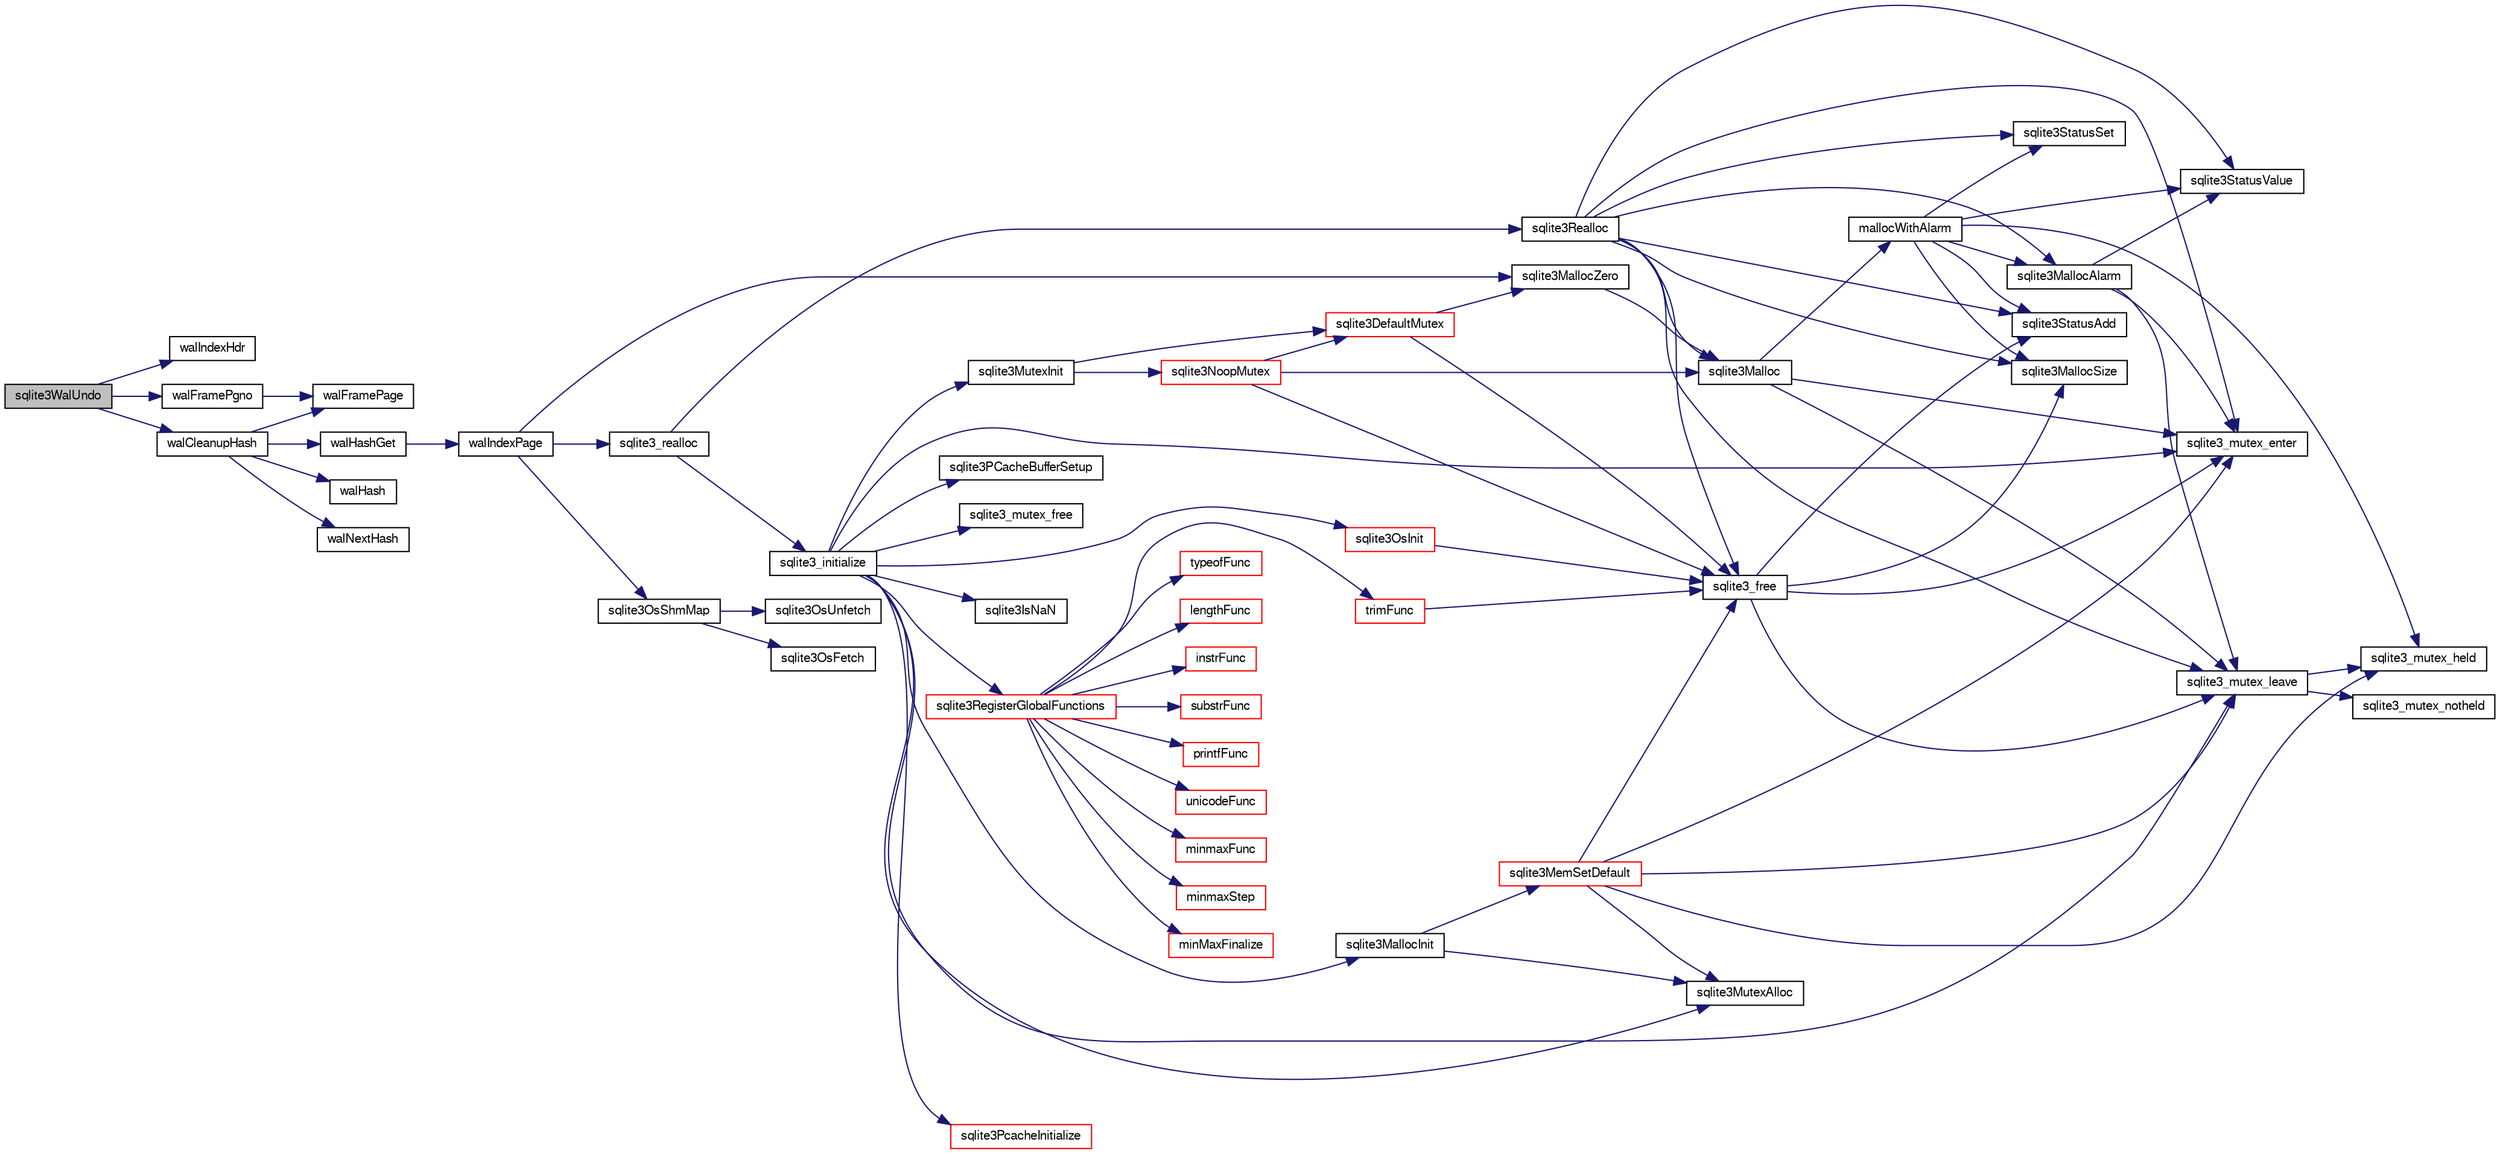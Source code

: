 digraph "sqlite3WalUndo"
{
  edge [fontname="FreeSans",fontsize="10",labelfontname="FreeSans",labelfontsize="10"];
  node [fontname="FreeSans",fontsize="10",shape=record];
  rankdir="LR";
  Node815518 [label="sqlite3WalUndo",height=0.2,width=0.4,color="black", fillcolor="grey75", style="filled", fontcolor="black"];
  Node815518 -> Node815519 [color="midnightblue",fontsize="10",style="solid",fontname="FreeSans"];
  Node815519 [label="walIndexHdr",height=0.2,width=0.4,color="black", fillcolor="white", style="filled",URL="$sqlite3_8c.html#aab2cbd233e7f954c7a260578027bb0ca"];
  Node815518 -> Node815520 [color="midnightblue",fontsize="10",style="solid",fontname="FreeSans"];
  Node815520 [label="walFramePgno",height=0.2,width=0.4,color="black", fillcolor="white", style="filled",URL="$sqlite3_8c.html#a3fd5c9b2449525622e72f95ac5cbf218"];
  Node815520 -> Node815521 [color="midnightblue",fontsize="10",style="solid",fontname="FreeSans"];
  Node815521 [label="walFramePage",height=0.2,width=0.4,color="black", fillcolor="white", style="filled",URL="$sqlite3_8c.html#a067e7452317d6a1c19674376ae969f1f"];
  Node815518 -> Node815522 [color="midnightblue",fontsize="10",style="solid",fontname="FreeSans"];
  Node815522 [label="walCleanupHash",height=0.2,width=0.4,color="black", fillcolor="white", style="filled",URL="$sqlite3_8c.html#acb07b8b7a082b5b17a0cd10bc324cc94"];
  Node815522 -> Node815521 [color="midnightblue",fontsize="10",style="solid",fontname="FreeSans"];
  Node815522 -> Node815523 [color="midnightblue",fontsize="10",style="solid",fontname="FreeSans"];
  Node815523 [label="walHashGet",height=0.2,width=0.4,color="black", fillcolor="white", style="filled",URL="$sqlite3_8c.html#ae19bbc16575c591b6e0aee0aed2cfaf3"];
  Node815523 -> Node815524 [color="midnightblue",fontsize="10",style="solid",fontname="FreeSans"];
  Node815524 [label="walIndexPage",height=0.2,width=0.4,color="black", fillcolor="white", style="filled",URL="$sqlite3_8c.html#affd3251fd1aa1218170d421177256e24"];
  Node815524 -> Node815525 [color="midnightblue",fontsize="10",style="solid",fontname="FreeSans"];
  Node815525 [label="sqlite3_realloc",height=0.2,width=0.4,color="black", fillcolor="white", style="filled",URL="$sqlite3_8c.html#a822d9e42f6ab4b2ec803f311aeb9618d"];
  Node815525 -> Node815526 [color="midnightblue",fontsize="10",style="solid",fontname="FreeSans"];
  Node815526 [label="sqlite3_initialize",height=0.2,width=0.4,color="black", fillcolor="white", style="filled",URL="$sqlite3_8c.html#ab0c0ee2d5d4cf8b28e9572296a8861df"];
  Node815526 -> Node815527 [color="midnightblue",fontsize="10",style="solid",fontname="FreeSans"];
  Node815527 [label="sqlite3MutexInit",height=0.2,width=0.4,color="black", fillcolor="white", style="filled",URL="$sqlite3_8c.html#a7906afcdd1cdb3d0007eb932398a1158"];
  Node815527 -> Node815528 [color="midnightblue",fontsize="10",style="solid",fontname="FreeSans"];
  Node815528 [label="sqlite3DefaultMutex",height=0.2,width=0.4,color="red", fillcolor="white", style="filled",URL="$sqlite3_8c.html#ac895a71e325f9b2f9b862f737c17aca8"];
  Node815528 -> Node815532 [color="midnightblue",fontsize="10",style="solid",fontname="FreeSans"];
  Node815532 [label="sqlite3MallocZero",height=0.2,width=0.4,color="black", fillcolor="white", style="filled",URL="$sqlite3_8c.html#ab3e07a30b9b5471f9f5e8f9cb7229934"];
  Node815532 -> Node815533 [color="midnightblue",fontsize="10",style="solid",fontname="FreeSans"];
  Node815533 [label="sqlite3Malloc",height=0.2,width=0.4,color="black", fillcolor="white", style="filled",URL="$sqlite3_8c.html#a361a2eaa846b1885f123abe46f5d8b2b"];
  Node815533 -> Node815534 [color="midnightblue",fontsize="10",style="solid",fontname="FreeSans"];
  Node815534 [label="sqlite3_mutex_enter",height=0.2,width=0.4,color="black", fillcolor="white", style="filled",URL="$sqlite3_8c.html#a1c12cde690bd89f104de5cbad12a6bf5"];
  Node815533 -> Node815535 [color="midnightblue",fontsize="10",style="solid",fontname="FreeSans"];
  Node815535 [label="mallocWithAlarm",height=0.2,width=0.4,color="black", fillcolor="white", style="filled",URL="$sqlite3_8c.html#ab070d5cf8e48ec8a6a43cf025d48598b"];
  Node815535 -> Node815536 [color="midnightblue",fontsize="10",style="solid",fontname="FreeSans"];
  Node815536 [label="sqlite3_mutex_held",height=0.2,width=0.4,color="black", fillcolor="white", style="filled",URL="$sqlite3_8c.html#acf77da68932b6bc163c5e68547ecc3e7"];
  Node815535 -> Node815537 [color="midnightblue",fontsize="10",style="solid",fontname="FreeSans"];
  Node815537 [label="sqlite3StatusSet",height=0.2,width=0.4,color="black", fillcolor="white", style="filled",URL="$sqlite3_8c.html#afec7586c01fcb5ea17dc9d7725a589d9"];
  Node815535 -> Node815538 [color="midnightblue",fontsize="10",style="solid",fontname="FreeSans"];
  Node815538 [label="sqlite3StatusValue",height=0.2,width=0.4,color="black", fillcolor="white", style="filled",URL="$sqlite3_8c.html#a30b8ac296c6e200c1fa57708d52c6ef6"];
  Node815535 -> Node815539 [color="midnightblue",fontsize="10",style="solid",fontname="FreeSans"];
  Node815539 [label="sqlite3MallocAlarm",height=0.2,width=0.4,color="black", fillcolor="white", style="filled",URL="$sqlite3_8c.html#ada66988e8471d1198f3219c062377508"];
  Node815539 -> Node815538 [color="midnightblue",fontsize="10",style="solid",fontname="FreeSans"];
  Node815539 -> Node815540 [color="midnightblue",fontsize="10",style="solid",fontname="FreeSans"];
  Node815540 [label="sqlite3_mutex_leave",height=0.2,width=0.4,color="black", fillcolor="white", style="filled",URL="$sqlite3_8c.html#a5838d235601dbd3c1fa993555c6bcc93"];
  Node815540 -> Node815536 [color="midnightblue",fontsize="10",style="solid",fontname="FreeSans"];
  Node815540 -> Node815541 [color="midnightblue",fontsize="10",style="solid",fontname="FreeSans"];
  Node815541 [label="sqlite3_mutex_notheld",height=0.2,width=0.4,color="black", fillcolor="white", style="filled",URL="$sqlite3_8c.html#a83967c837c1c000d3b5adcfaa688f5dc"];
  Node815539 -> Node815534 [color="midnightblue",fontsize="10",style="solid",fontname="FreeSans"];
  Node815535 -> Node815542 [color="midnightblue",fontsize="10",style="solid",fontname="FreeSans"];
  Node815542 [label="sqlite3MallocSize",height=0.2,width=0.4,color="black", fillcolor="white", style="filled",URL="$sqlite3_8c.html#acf5d2a5f35270bafb050bd2def576955"];
  Node815535 -> Node815543 [color="midnightblue",fontsize="10",style="solid",fontname="FreeSans"];
  Node815543 [label="sqlite3StatusAdd",height=0.2,width=0.4,color="black", fillcolor="white", style="filled",URL="$sqlite3_8c.html#afa029f93586aeab4cc85360905dae9cd"];
  Node815533 -> Node815540 [color="midnightblue",fontsize="10",style="solid",fontname="FreeSans"];
  Node815528 -> Node815545 [color="midnightblue",fontsize="10",style="solid",fontname="FreeSans"];
  Node815545 [label="sqlite3_free",height=0.2,width=0.4,color="black", fillcolor="white", style="filled",URL="$sqlite3_8c.html#a6552349e36a8a691af5487999ab09519"];
  Node815545 -> Node815534 [color="midnightblue",fontsize="10",style="solid",fontname="FreeSans"];
  Node815545 -> Node815543 [color="midnightblue",fontsize="10",style="solid",fontname="FreeSans"];
  Node815545 -> Node815542 [color="midnightblue",fontsize="10",style="solid",fontname="FreeSans"];
  Node815545 -> Node815540 [color="midnightblue",fontsize="10",style="solid",fontname="FreeSans"];
  Node815527 -> Node815549 [color="midnightblue",fontsize="10",style="solid",fontname="FreeSans"];
  Node815549 [label="sqlite3NoopMutex",height=0.2,width=0.4,color="red", fillcolor="white", style="filled",URL="$sqlite3_8c.html#a09742cde9ef371d94f8201d2cdb543e4"];
  Node815549 -> Node815533 [color="midnightblue",fontsize="10",style="solid",fontname="FreeSans"];
  Node815549 -> Node815545 [color="midnightblue",fontsize="10",style="solid",fontname="FreeSans"];
  Node815549 -> Node815528 [color="midnightblue",fontsize="10",style="solid",fontname="FreeSans"];
  Node815526 -> Node815557 [color="midnightblue",fontsize="10",style="solid",fontname="FreeSans"];
  Node815557 [label="sqlite3MutexAlloc",height=0.2,width=0.4,color="black", fillcolor="white", style="filled",URL="$sqlite3_8c.html#a0e3f432ee581f6876b590e7ad7e84e19"];
  Node815526 -> Node815534 [color="midnightblue",fontsize="10",style="solid",fontname="FreeSans"];
  Node815526 -> Node815558 [color="midnightblue",fontsize="10",style="solid",fontname="FreeSans"];
  Node815558 [label="sqlite3MallocInit",height=0.2,width=0.4,color="black", fillcolor="white", style="filled",URL="$sqlite3_8c.html#a9e06f9e7cad0d83ce80ab493c9533552"];
  Node815558 -> Node815559 [color="midnightblue",fontsize="10",style="solid",fontname="FreeSans"];
  Node815559 [label="sqlite3MemSetDefault",height=0.2,width=0.4,color="red", fillcolor="white", style="filled",URL="$sqlite3_8c.html#a162fbfd727e92c5f8f72625b5ff62549"];
  Node815559 -> Node815557 [color="midnightblue",fontsize="10",style="solid",fontname="FreeSans"];
  Node815559 -> Node815534 [color="midnightblue",fontsize="10",style="solid",fontname="FreeSans"];
  Node815559 -> Node815540 [color="midnightblue",fontsize="10",style="solid",fontname="FreeSans"];
  Node815559 -> Node815536 [color="midnightblue",fontsize="10",style="solid",fontname="FreeSans"];
  Node815559 -> Node815545 [color="midnightblue",fontsize="10",style="solid",fontname="FreeSans"];
  Node815558 -> Node815557 [color="midnightblue",fontsize="10",style="solid",fontname="FreeSans"];
  Node815526 -> Node815540 [color="midnightblue",fontsize="10",style="solid",fontname="FreeSans"];
  Node815526 -> Node815652 [color="midnightblue",fontsize="10",style="solid",fontname="FreeSans"];
  Node815652 [label="sqlite3RegisterGlobalFunctions",height=0.2,width=0.4,color="red", fillcolor="white", style="filled",URL="$sqlite3_8c.html#a9f75bd111010f29e1b8d74344473c4ec"];
  Node815652 -> Node815653 [color="midnightblue",fontsize="10",style="solid",fontname="FreeSans"];
  Node815653 [label="trimFunc",height=0.2,width=0.4,color="red", fillcolor="white", style="filled",URL="$sqlite3_8c.html#afad56dbe7f08139a630156e644b14704"];
  Node815653 -> Node815545 [color="midnightblue",fontsize="10",style="solid",fontname="FreeSans"];
  Node815652 -> Node815666 [color="midnightblue",fontsize="10",style="solid",fontname="FreeSans"];
  Node815666 [label="minmaxFunc",height=0.2,width=0.4,color="red", fillcolor="white", style="filled",URL="$sqlite3_8c.html#a4d00f48b948fd73cb70bcfd1efc0bfb0"];
  Node815652 -> Node815675 [color="midnightblue",fontsize="10",style="solid",fontname="FreeSans"];
  Node815675 [label="minmaxStep",height=0.2,width=0.4,color="red", fillcolor="white", style="filled",URL="$sqlite3_8c.html#a5b4c0da0f3b61d7ff25ebd30aa22cca4"];
  Node815652 -> Node815679 [color="midnightblue",fontsize="10",style="solid",fontname="FreeSans"];
  Node815679 [label="minMaxFinalize",height=0.2,width=0.4,color="red", fillcolor="white", style="filled",URL="$sqlite3_8c.html#a0439dd90934a2dee93517c50884d5924"];
  Node815652 -> Node815680 [color="midnightblue",fontsize="10",style="solid",fontname="FreeSans"];
  Node815680 [label="typeofFunc",height=0.2,width=0.4,color="red", fillcolor="white", style="filled",URL="$sqlite3_8c.html#aba6c564ff0d6b017de448469d0fb243f"];
  Node815652 -> Node815681 [color="midnightblue",fontsize="10",style="solid",fontname="FreeSans"];
  Node815681 [label="lengthFunc",height=0.2,width=0.4,color="red", fillcolor="white", style="filled",URL="$sqlite3_8c.html#affdabf006c37c26a1c3e325badb83546"];
  Node815652 -> Node815686 [color="midnightblue",fontsize="10",style="solid",fontname="FreeSans"];
  Node815686 [label="instrFunc",height=0.2,width=0.4,color="red", fillcolor="white", style="filled",URL="$sqlite3_8c.html#a8f86ca540b92ac28aaefaa126170cf8c"];
  Node815652 -> Node815688 [color="midnightblue",fontsize="10",style="solid",fontname="FreeSans"];
  Node815688 [label="substrFunc",height=0.2,width=0.4,color="red", fillcolor="white", style="filled",URL="$sqlite3_8c.html#a8a8739d9af5589338113371e440b2734"];
  Node815652 -> Node815693 [color="midnightblue",fontsize="10",style="solid",fontname="FreeSans"];
  Node815693 [label="printfFunc",height=0.2,width=0.4,color="red", fillcolor="white", style="filled",URL="$sqlite3_8c.html#a80ca21d434c7c5b6668bee721331dda8"];
  Node815652 -> Node815695 [color="midnightblue",fontsize="10",style="solid",fontname="FreeSans"];
  Node815695 [label="unicodeFunc",height=0.2,width=0.4,color="red", fillcolor="white", style="filled",URL="$sqlite3_8c.html#a1d3d012cbe2276d8d713be80884db355"];
  Node815526 -> Node815800 [color="midnightblue",fontsize="10",style="solid",fontname="FreeSans"];
  Node815800 [label="sqlite3PcacheInitialize",height=0.2,width=0.4,color="red", fillcolor="white", style="filled",URL="$sqlite3_8c.html#a2902c61ddc88bea002c4d69fe4052b1f"];
  Node815526 -> Node815801 [color="midnightblue",fontsize="10",style="solid",fontname="FreeSans"];
  Node815801 [label="sqlite3OsInit",height=0.2,width=0.4,color="red", fillcolor="white", style="filled",URL="$sqlite3_8c.html#afeaa886fe1ca086a30fd278b1d069762"];
  Node815801 -> Node815545 [color="midnightblue",fontsize="10",style="solid",fontname="FreeSans"];
  Node815526 -> Node815805 [color="midnightblue",fontsize="10",style="solid",fontname="FreeSans"];
  Node815805 [label="sqlite3PCacheBufferSetup",height=0.2,width=0.4,color="black", fillcolor="white", style="filled",URL="$sqlite3_8c.html#ad18a1eebefdfbc4254f473f7b0101937"];
  Node815526 -> Node815806 [color="midnightblue",fontsize="10",style="solid",fontname="FreeSans"];
  Node815806 [label="sqlite3_mutex_free",height=0.2,width=0.4,color="black", fillcolor="white", style="filled",URL="$sqlite3_8c.html#a2db2e72e08f6873afa9c61b0ec726fec"];
  Node815526 -> Node815588 [color="midnightblue",fontsize="10",style="solid",fontname="FreeSans"];
  Node815588 [label="sqlite3IsNaN",height=0.2,width=0.4,color="black", fillcolor="white", style="filled",URL="$sqlite3_8c.html#aed4d78203877c3486765ccbc7feebb50"];
  Node815525 -> Node815577 [color="midnightblue",fontsize="10",style="solid",fontname="FreeSans"];
  Node815577 [label="sqlite3Realloc",height=0.2,width=0.4,color="black", fillcolor="white", style="filled",URL="$sqlite3_8c.html#ad53aefdfc088f622e23ffe838201fe22"];
  Node815577 -> Node815533 [color="midnightblue",fontsize="10",style="solid",fontname="FreeSans"];
  Node815577 -> Node815545 [color="midnightblue",fontsize="10",style="solid",fontname="FreeSans"];
  Node815577 -> Node815542 [color="midnightblue",fontsize="10",style="solid",fontname="FreeSans"];
  Node815577 -> Node815534 [color="midnightblue",fontsize="10",style="solid",fontname="FreeSans"];
  Node815577 -> Node815537 [color="midnightblue",fontsize="10",style="solid",fontname="FreeSans"];
  Node815577 -> Node815538 [color="midnightblue",fontsize="10",style="solid",fontname="FreeSans"];
  Node815577 -> Node815539 [color="midnightblue",fontsize="10",style="solid",fontname="FreeSans"];
  Node815577 -> Node815543 [color="midnightblue",fontsize="10",style="solid",fontname="FreeSans"];
  Node815577 -> Node815540 [color="midnightblue",fontsize="10",style="solid",fontname="FreeSans"];
  Node815524 -> Node815532 [color="midnightblue",fontsize="10",style="solid",fontname="FreeSans"];
  Node815524 -> Node815807 [color="midnightblue",fontsize="10",style="solid",fontname="FreeSans"];
  Node815807 [label="sqlite3OsShmMap",height=0.2,width=0.4,color="black", fillcolor="white", style="filled",URL="$sqlite3_8c.html#a04a984c66d8178200fe9a3ff100e20d3"];
  Node815807 -> Node815808 [color="midnightblue",fontsize="10",style="solid",fontname="FreeSans"];
  Node815808 [label="sqlite3OsFetch",height=0.2,width=0.4,color="black", fillcolor="white", style="filled",URL="$sqlite3_8c.html#ab5b9137b375d5d8a8c216a644056cba7"];
  Node815807 -> Node815809 [color="midnightblue",fontsize="10",style="solid",fontname="FreeSans"];
  Node815809 [label="sqlite3OsUnfetch",height=0.2,width=0.4,color="black", fillcolor="white", style="filled",URL="$sqlite3_8c.html#abc0da72cb8b8989cf8708b572fe5fef4"];
  Node815522 -> Node815810 [color="midnightblue",fontsize="10",style="solid",fontname="FreeSans"];
  Node815810 [label="walHash",height=0.2,width=0.4,color="black", fillcolor="white", style="filled",URL="$sqlite3_8c.html#a1d1aa852a3a505567009b451c23af38c"];
  Node815522 -> Node815811 [color="midnightblue",fontsize="10",style="solid",fontname="FreeSans"];
  Node815811 [label="walNextHash",height=0.2,width=0.4,color="black", fillcolor="white", style="filled",URL="$sqlite3_8c.html#a62e11e0d73d30dc749eb23c6d28904c1"];
}

